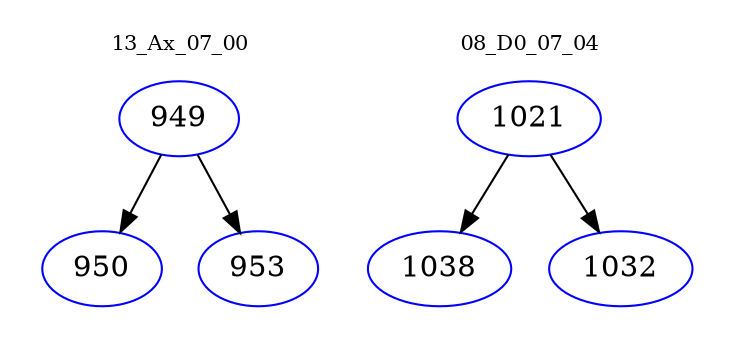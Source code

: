 digraph{
subgraph cluster_0 {
color = white
label = "13_Ax_07_00";
fontsize=10;
T0_949 [label="949", color="blue"]
T0_949 -> T0_950 [color="black"]
T0_950 [label="950", color="blue"]
T0_949 -> T0_953 [color="black"]
T0_953 [label="953", color="blue"]
}
subgraph cluster_1 {
color = white
label = "08_D0_07_04";
fontsize=10;
T1_1021 [label="1021", color="blue"]
T1_1021 -> T1_1038 [color="black"]
T1_1038 [label="1038", color="blue"]
T1_1021 -> T1_1032 [color="black"]
T1_1032 [label="1032", color="blue"]
}
}
